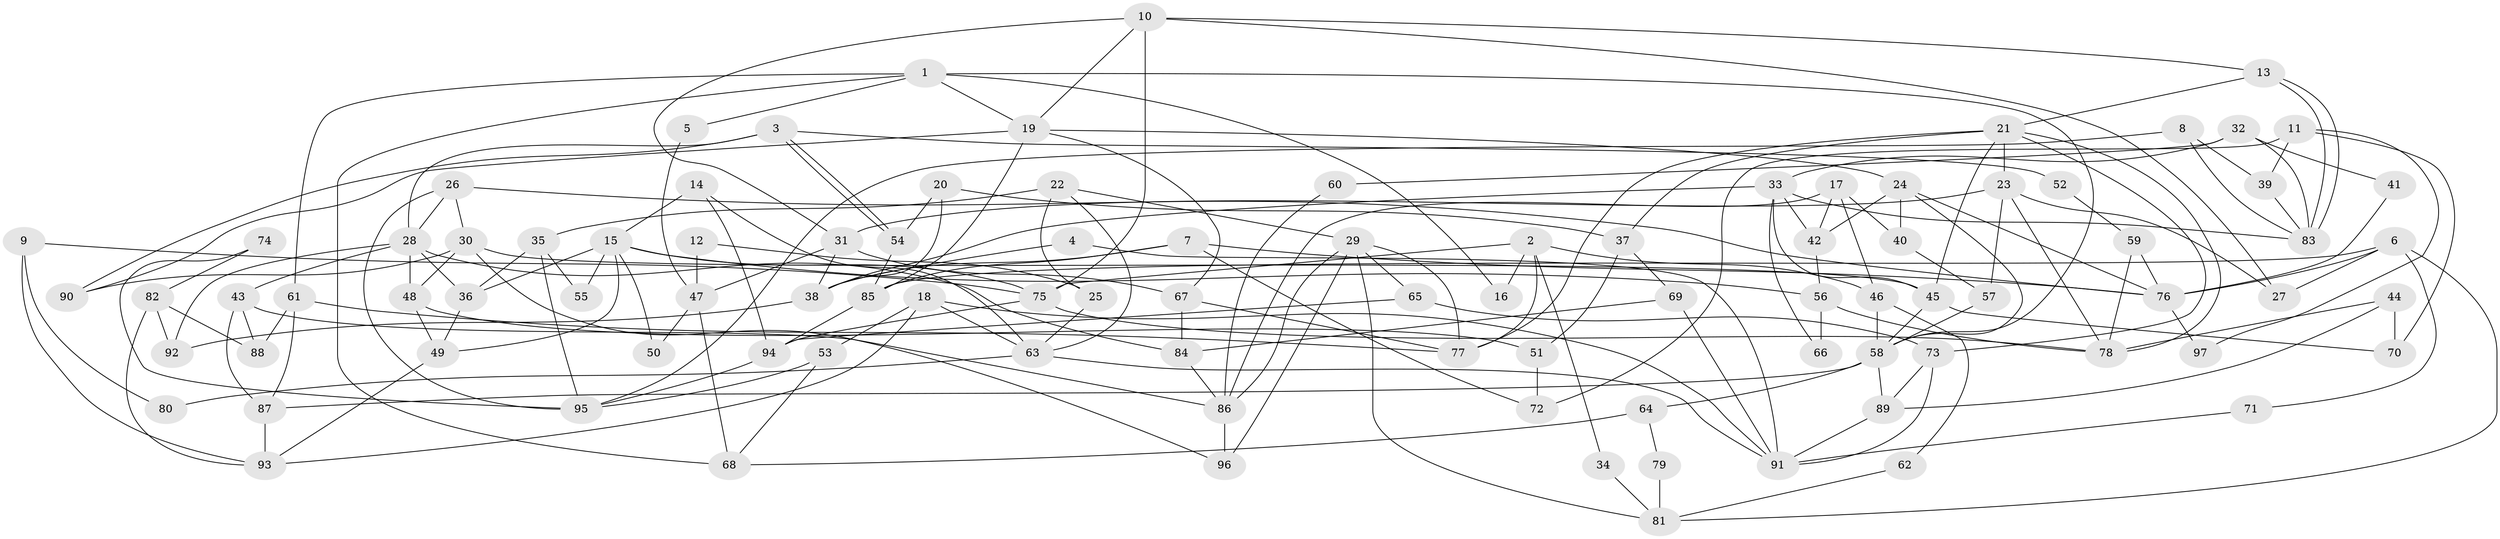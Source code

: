 // coarse degree distribution, {10: 0.06451612903225806, 4: 0.16129032258064516, 6: 0.12903225806451613, 11: 0.12903225806451613, 7: 0.16129032258064516, 5: 0.06451612903225806, 3: 0.12903225806451613, 8: 0.12903225806451613, 1: 0.03225806451612903}
// Generated by graph-tools (version 1.1) at 2025/50/03/04/25 22:50:54]
// undirected, 97 vertices, 194 edges
graph export_dot {
  node [color=gray90,style=filled];
  1;
  2;
  3;
  4;
  5;
  6;
  7;
  8;
  9;
  10;
  11;
  12;
  13;
  14;
  15;
  16;
  17;
  18;
  19;
  20;
  21;
  22;
  23;
  24;
  25;
  26;
  27;
  28;
  29;
  30;
  31;
  32;
  33;
  34;
  35;
  36;
  37;
  38;
  39;
  40;
  41;
  42;
  43;
  44;
  45;
  46;
  47;
  48;
  49;
  50;
  51;
  52;
  53;
  54;
  55;
  56;
  57;
  58;
  59;
  60;
  61;
  62;
  63;
  64;
  65;
  66;
  67;
  68;
  69;
  70;
  71;
  72;
  73;
  74;
  75;
  76;
  77;
  78;
  79;
  80;
  81;
  82;
  83;
  84;
  85;
  86;
  87;
  88;
  89;
  90;
  91;
  92;
  93;
  94;
  95;
  96;
  97;
  1 -- 58;
  1 -- 19;
  1 -- 5;
  1 -- 16;
  1 -- 61;
  1 -- 68;
  2 -- 75;
  2 -- 77;
  2 -- 16;
  2 -- 34;
  2 -- 46;
  3 -- 28;
  3 -- 54;
  3 -- 54;
  3 -- 52;
  3 -- 90;
  4 -- 38;
  4 -- 91;
  5 -- 47;
  6 -- 85;
  6 -- 76;
  6 -- 27;
  6 -- 71;
  6 -- 81;
  7 -- 72;
  7 -- 76;
  7 -- 38;
  7 -- 85;
  8 -- 83;
  8 -- 95;
  8 -- 39;
  9 -- 75;
  9 -- 93;
  9 -- 80;
  10 -- 19;
  10 -- 27;
  10 -- 13;
  10 -- 31;
  10 -- 75;
  11 -- 70;
  11 -- 39;
  11 -- 72;
  11 -- 97;
  12 -- 25;
  12 -- 47;
  13 -- 83;
  13 -- 83;
  13 -- 21;
  14 -- 63;
  14 -- 15;
  14 -- 94;
  15 -- 49;
  15 -- 75;
  15 -- 36;
  15 -- 50;
  15 -- 55;
  15 -- 56;
  17 -- 42;
  17 -- 40;
  17 -- 46;
  17 -- 86;
  18 -- 93;
  18 -- 91;
  18 -- 53;
  18 -- 63;
  19 -- 85;
  19 -- 90;
  19 -- 24;
  19 -- 67;
  20 -- 54;
  20 -- 38;
  20 -- 37;
  21 -- 45;
  21 -- 23;
  21 -- 37;
  21 -- 73;
  21 -- 77;
  21 -- 78;
  22 -- 63;
  22 -- 29;
  22 -- 25;
  22 -- 35;
  23 -- 78;
  23 -- 27;
  23 -- 31;
  23 -- 57;
  24 -- 58;
  24 -- 40;
  24 -- 42;
  24 -- 76;
  25 -- 63;
  26 -- 28;
  26 -- 95;
  26 -- 30;
  26 -- 76;
  28 -- 84;
  28 -- 92;
  28 -- 36;
  28 -- 43;
  28 -- 48;
  29 -- 77;
  29 -- 96;
  29 -- 65;
  29 -- 81;
  29 -- 86;
  30 -- 45;
  30 -- 48;
  30 -- 90;
  30 -- 96;
  31 -- 38;
  31 -- 47;
  31 -- 67;
  32 -- 83;
  32 -- 33;
  32 -- 41;
  32 -- 60;
  33 -- 38;
  33 -- 42;
  33 -- 45;
  33 -- 66;
  33 -- 83;
  34 -- 81;
  35 -- 36;
  35 -- 55;
  35 -- 95;
  36 -- 49;
  37 -- 51;
  37 -- 69;
  38 -- 92;
  39 -- 83;
  40 -- 57;
  41 -- 76;
  42 -- 56;
  43 -- 86;
  43 -- 87;
  43 -- 88;
  44 -- 89;
  44 -- 78;
  44 -- 70;
  45 -- 58;
  45 -- 70;
  46 -- 58;
  46 -- 62;
  47 -- 68;
  47 -- 50;
  48 -- 49;
  48 -- 51;
  49 -- 93;
  51 -- 72;
  52 -- 59;
  53 -- 95;
  53 -- 68;
  54 -- 85;
  56 -- 78;
  56 -- 66;
  57 -- 58;
  58 -- 87;
  58 -- 64;
  58 -- 89;
  59 -- 78;
  59 -- 76;
  60 -- 86;
  61 -- 77;
  61 -- 87;
  61 -- 88;
  62 -- 81;
  63 -- 91;
  63 -- 80;
  64 -- 68;
  64 -- 79;
  65 -- 73;
  65 -- 94;
  67 -- 77;
  67 -- 84;
  69 -- 84;
  69 -- 91;
  71 -- 91;
  73 -- 91;
  73 -- 89;
  74 -- 95;
  74 -- 82;
  75 -- 94;
  75 -- 78;
  76 -- 97;
  79 -- 81;
  82 -- 88;
  82 -- 93;
  82 -- 92;
  84 -- 86;
  85 -- 94;
  86 -- 96;
  87 -- 93;
  89 -- 91;
  94 -- 95;
}
